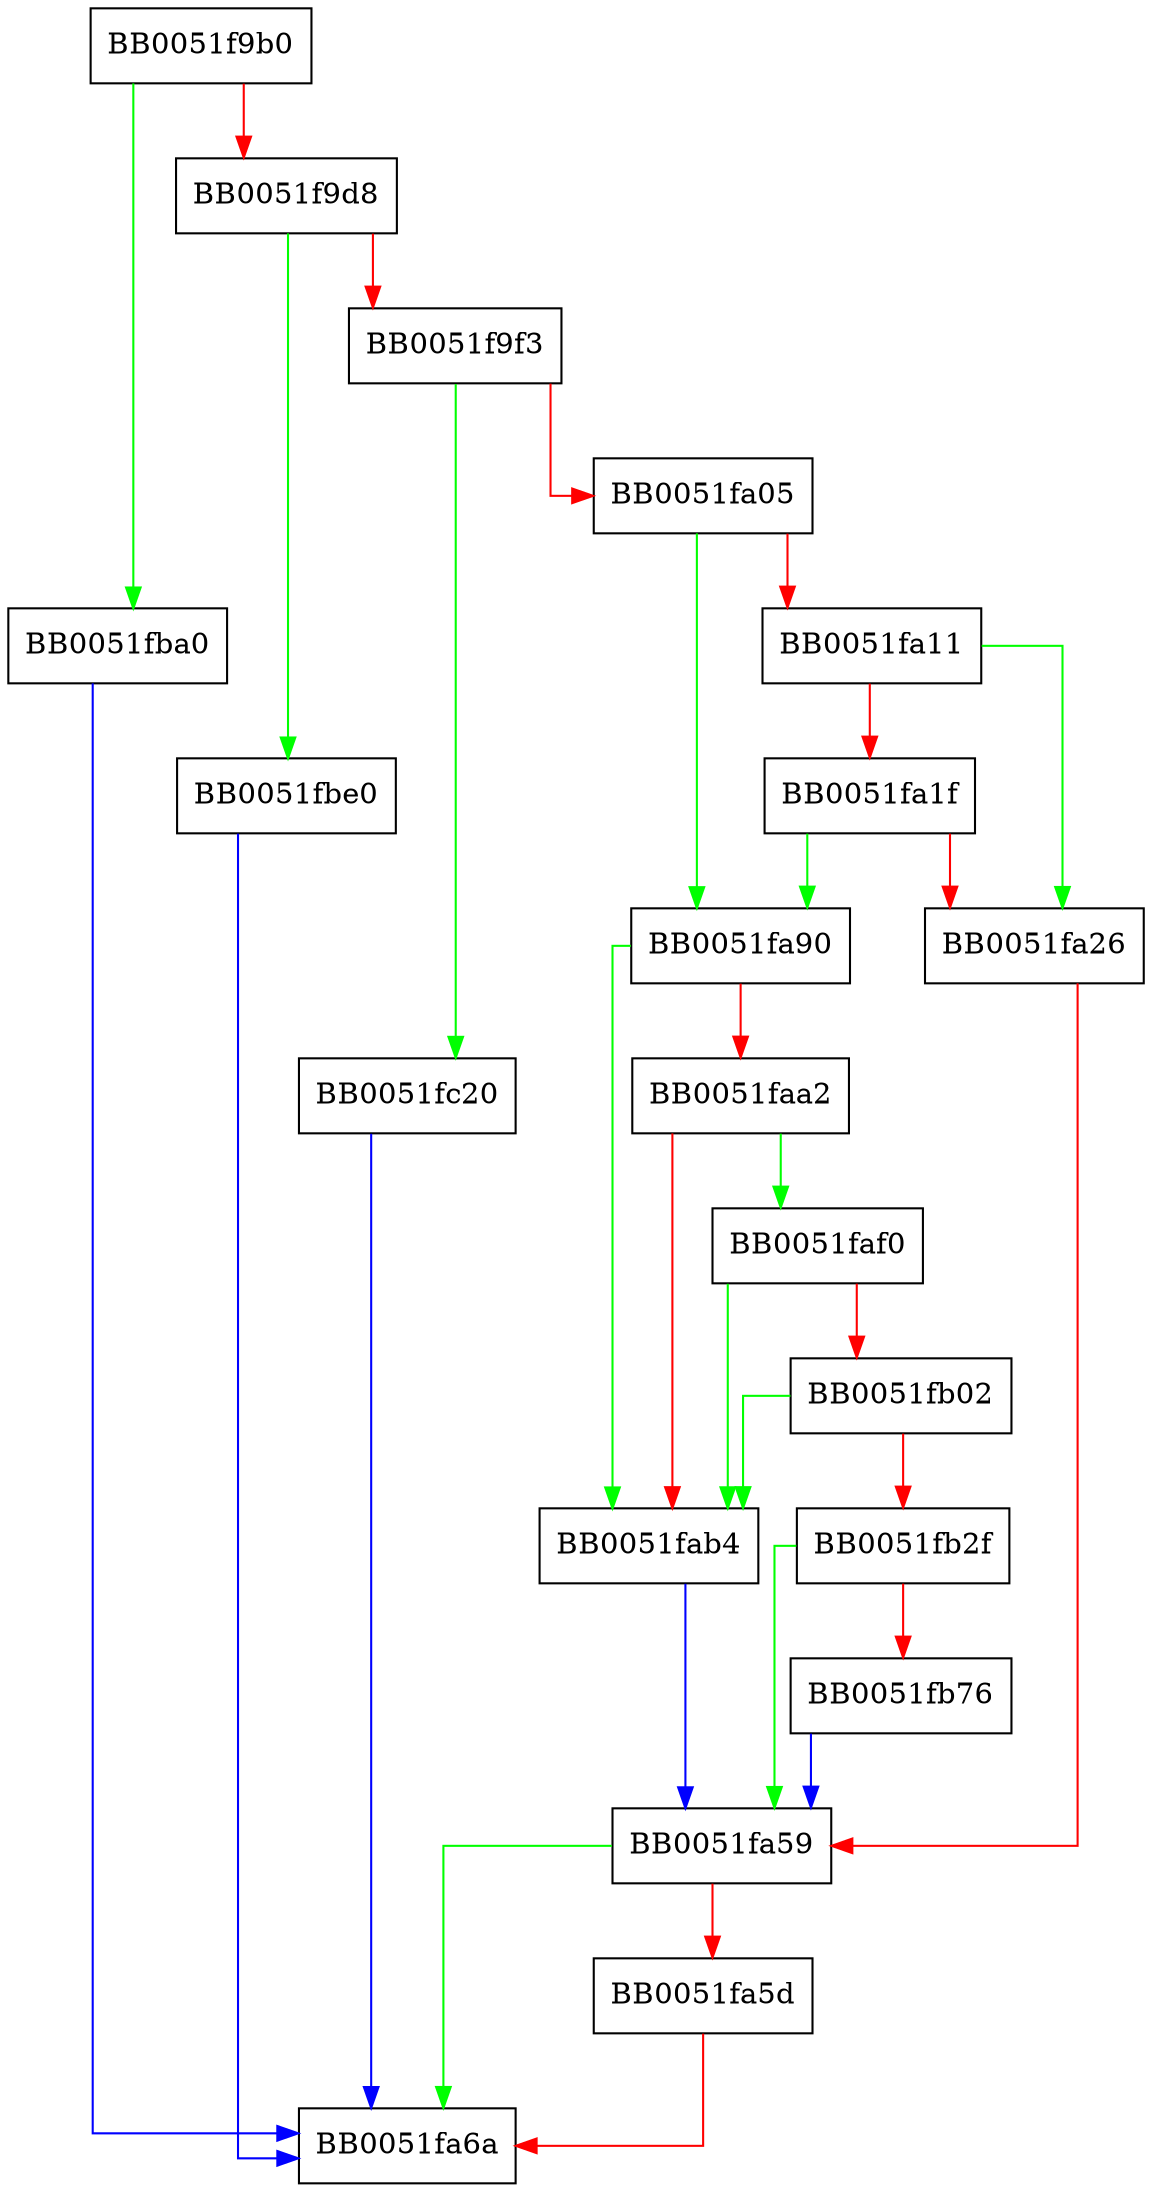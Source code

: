 digraph PKCS5_v2_scrypt_keyivgen {
  node [shape="box"];
  graph [splines=ortho];
  BB0051f9b0 -> BB0051fba0 [color="green"];
  BB0051f9b0 -> BB0051f9d8 [color="red"];
  BB0051f9d8 -> BB0051fbe0 [color="green"];
  BB0051f9d8 -> BB0051f9f3 [color="red"];
  BB0051f9f3 -> BB0051fc20 [color="green"];
  BB0051f9f3 -> BB0051fa05 [color="red"];
  BB0051fa05 -> BB0051fa90 [color="green"];
  BB0051fa05 -> BB0051fa11 [color="red"];
  BB0051fa11 -> BB0051fa26 [color="green"];
  BB0051fa11 -> BB0051fa1f [color="red"];
  BB0051fa1f -> BB0051fa90 [color="green"];
  BB0051fa1f -> BB0051fa26 [color="red"];
  BB0051fa26 -> BB0051fa59 [color="red"];
  BB0051fa59 -> BB0051fa6a [color="green"];
  BB0051fa59 -> BB0051fa5d [color="red"];
  BB0051fa5d -> BB0051fa6a [color="red"];
  BB0051fa90 -> BB0051fab4 [color="green"];
  BB0051fa90 -> BB0051faa2 [color="red"];
  BB0051faa2 -> BB0051faf0 [color="green"];
  BB0051faa2 -> BB0051fab4 [color="red"];
  BB0051fab4 -> BB0051fa59 [color="blue"];
  BB0051faf0 -> BB0051fab4 [color="green"];
  BB0051faf0 -> BB0051fb02 [color="red"];
  BB0051fb02 -> BB0051fab4 [color="green"];
  BB0051fb02 -> BB0051fb2f [color="red"];
  BB0051fb2f -> BB0051fa59 [color="green"];
  BB0051fb2f -> BB0051fb76 [color="red"];
  BB0051fb76 -> BB0051fa59 [color="blue"];
  BB0051fba0 -> BB0051fa6a [color="blue"];
  BB0051fbe0 -> BB0051fa6a [color="blue"];
  BB0051fc20 -> BB0051fa6a [color="blue"];
}